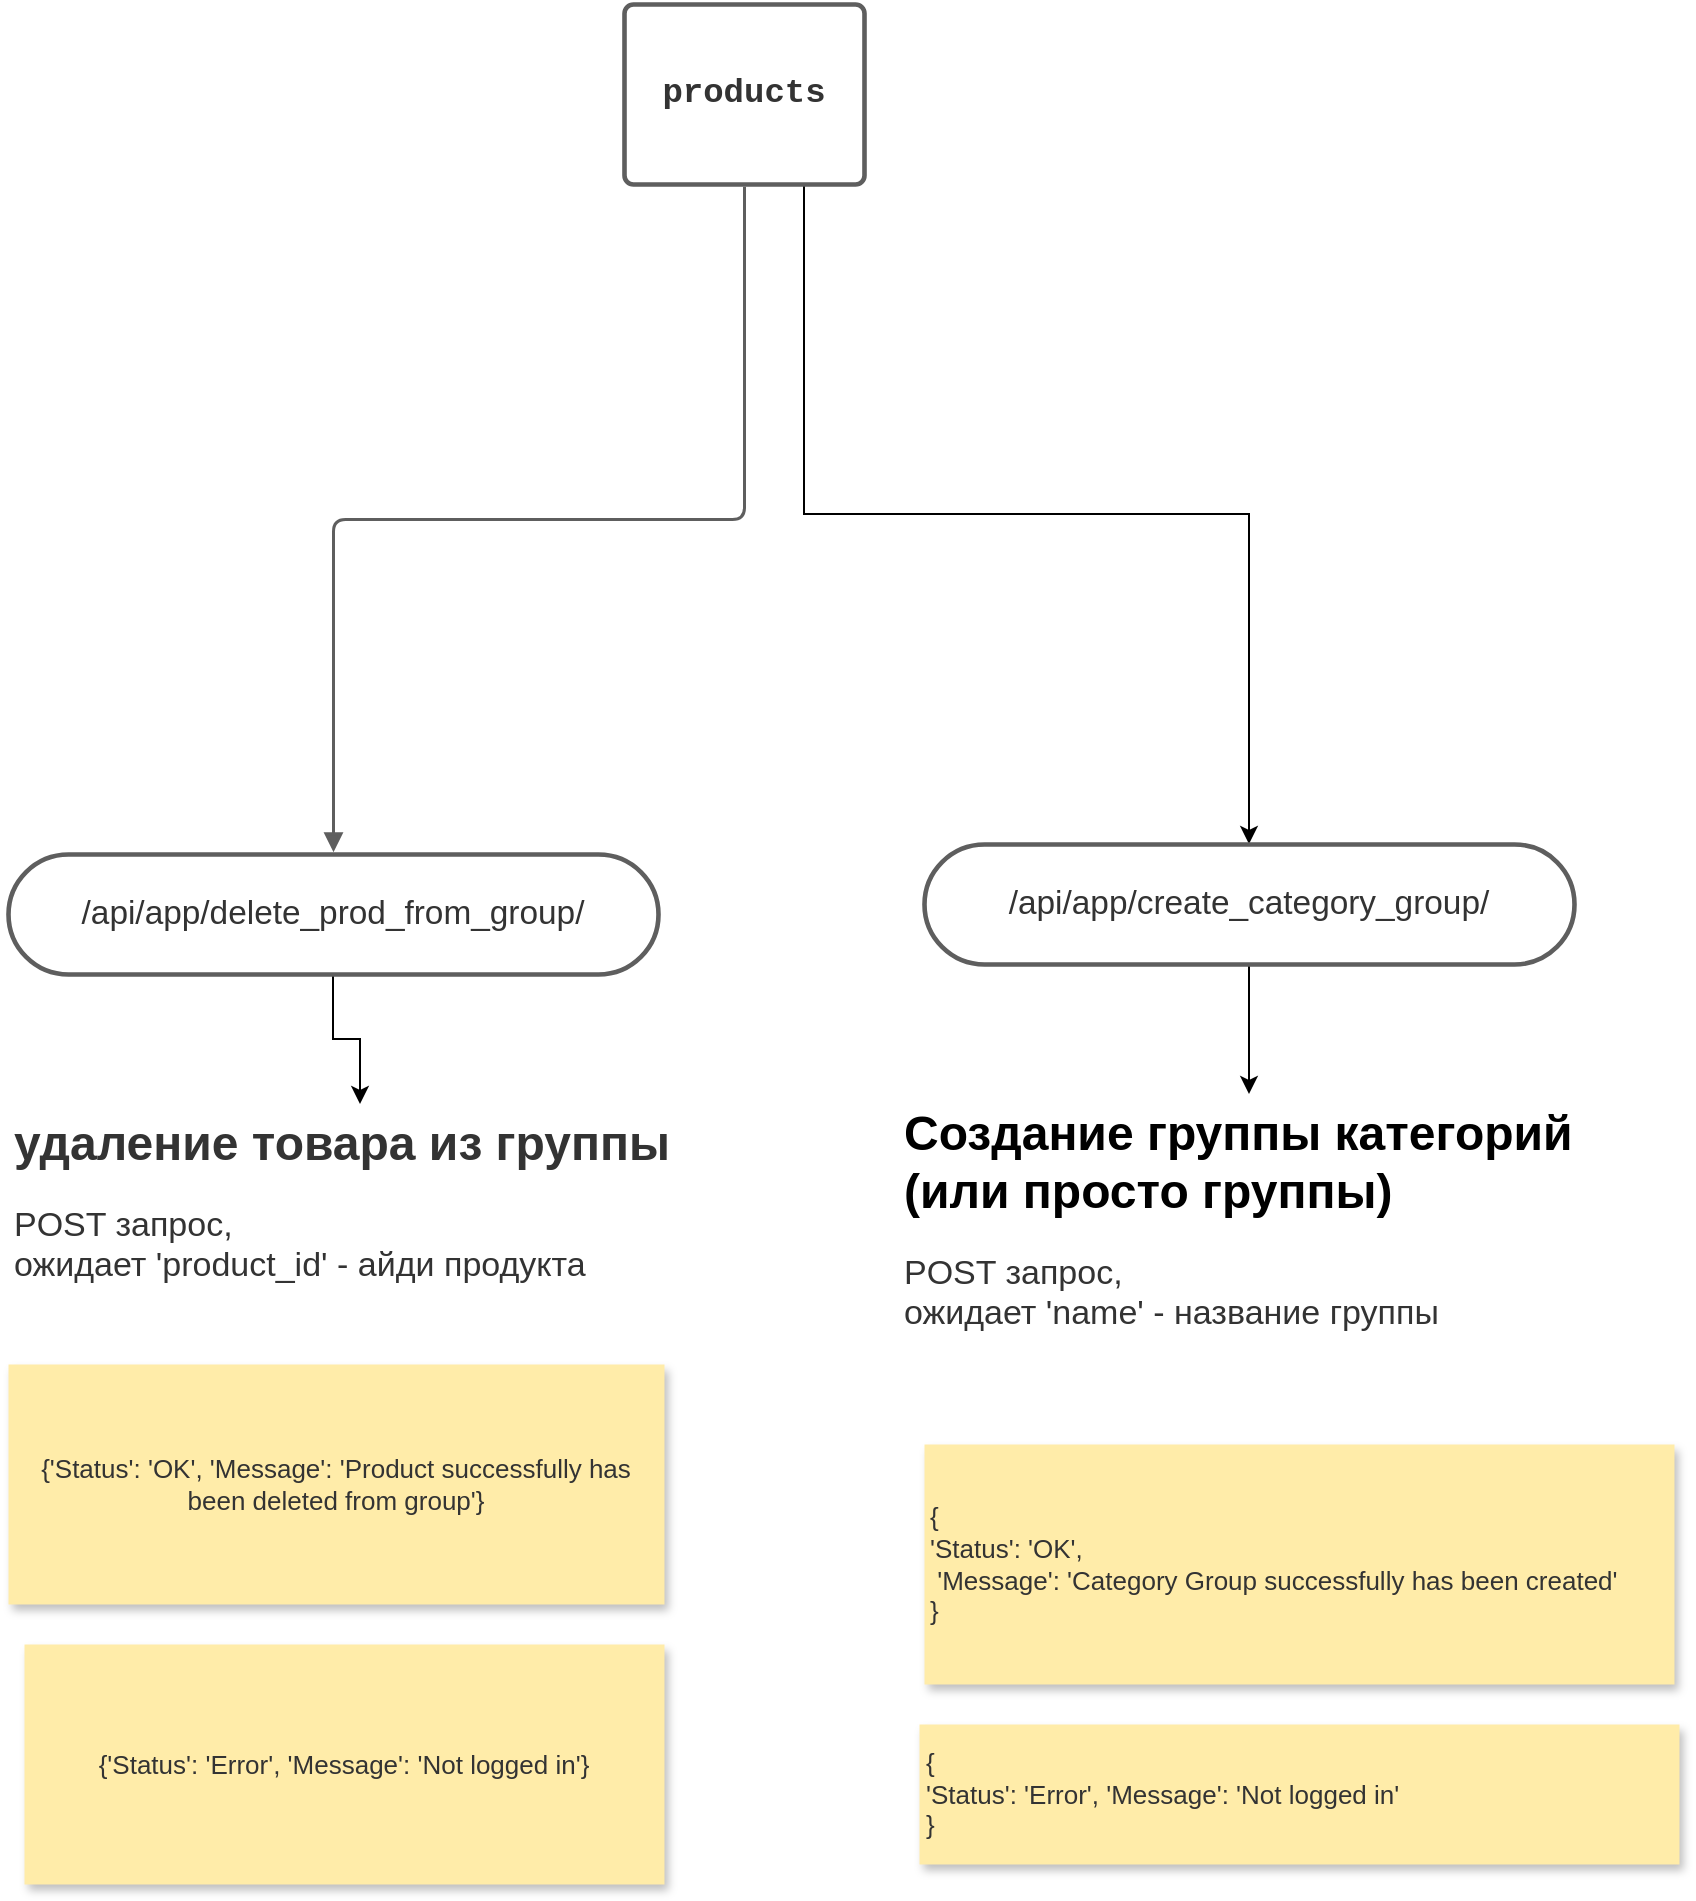 <mxfile version="15.5.1" type="github">
  <diagram id="C5RBs43oDa-KdzZeNtuy" name="Page-1">
    <mxGraphModel dx="2370" dy="2492" grid="1" gridSize="10" guides="1" tooltips="1" connect="1" arrows="1" fold="1" page="1" pageScale="1" pageWidth="827" pageHeight="1169" math="0" shadow="0">
      <root>
        <mxCell id="WIyWlLk6GJQsqaUBKTNV-0" />
        <mxCell id="WIyWlLk6GJQsqaUBKTNV-1" parent="WIyWlLk6GJQsqaUBKTNV-0" />
        <mxCell id="fCl1h1IX-KnyHzvw6Qa8-23" style="edgeStyle=orthogonalEdgeStyle;rounded=0;orthogonalLoop=1;jettySize=auto;html=1;exitX=0.75;exitY=1;exitDx=0;exitDy=0;fontSize=24;" edge="1" parent="WIyWlLk6GJQsqaUBKTNV-1" source="fCl1h1IX-KnyHzvw6Qa8-0" target="fCl1h1IX-KnyHzvw6Qa8-13">
          <mxGeometry relative="1" as="geometry" />
        </mxCell>
        <UserObject label="products" lucidchartObjectId="d0ThvlTQT.xf" id="fCl1h1IX-KnyHzvw6Qa8-0">
          <mxCell style="html=1;overflow=block;blockSpacing=1;whiteSpace=wrap;;whiteSpace=wrap;fontSize=17;fontFamily=Liberation Mono;fontColor=#333333;fontStyle=1;spacing=9;strokeColor=#5e5e5e;strokeOpacity=100;rounded=1;absoluteArcSize=1;arcSize=9;strokeWidth=2.3;" vertex="1" parent="WIyWlLk6GJQsqaUBKTNV-1">
            <mxGeometry x="330" y="-1130" width="120" height="90" as="geometry" />
          </mxCell>
        </UserObject>
        <mxCell id="fCl1h1IX-KnyHzvw6Qa8-26" style="edgeStyle=orthogonalEdgeStyle;rounded=0;orthogonalLoop=1;jettySize=auto;html=1;exitX=0.5;exitY=1;exitDx=0;exitDy=0;fontSize=24;" edge="1" parent="WIyWlLk6GJQsqaUBKTNV-1" source="fCl1h1IX-KnyHzvw6Qa8-1" target="fCl1h1IX-KnyHzvw6Qa8-20">
          <mxGeometry relative="1" as="geometry" />
        </mxCell>
        <UserObject label="/api/app/delete_prod_from_group/" lucidchartObjectId="k1ThpZDKHD~1" id="fCl1h1IX-KnyHzvw6Qa8-1">
          <mxCell style="html=1;overflow=block;blockSpacing=1;whiteSpace=wrap;rounded=1;arcSize=50;whiteSpace=wrap;fontSize=16.7;fontColor=#333333;spacing=3.8;strokeColor=#5e5e5e;strokeOpacity=100;strokeWidth=2.3;" vertex="1" parent="WIyWlLk6GJQsqaUBKTNV-1">
            <mxGeometry x="22" y="-705" width="325" height="60" as="geometry" />
          </mxCell>
        </UserObject>
        <UserObject label="" lucidchartObjectId="K1ThdN~bNKdz" id="fCl1h1IX-KnyHzvw6Qa8-3">
          <mxCell style="html=1;jettySize=18;whiteSpace=wrap;fontSize=13;strokeColor=#5E5E5E;strokeWidth=1.5;rounded=1;arcSize=12;edgeStyle=orthogonalEdgeStyle;startArrow=none;;endArrow=block;endFill=1;;exitX=0.5;exitY=1.013;exitPerimeter=0;entryX=0.5;entryY=-0.019;entryPerimeter=0;" edge="1" parent="WIyWlLk6GJQsqaUBKTNV-1" source="fCl1h1IX-KnyHzvw6Qa8-0" target="fCl1h1IX-KnyHzvw6Qa8-1">
            <mxGeometry width="100" height="100" relative="1" as="geometry">
              <Array as="points" />
            </mxGeometry>
          </mxCell>
        </UserObject>
        <UserObject label="{&#39;Status&#39;: &#39;OK&#39;, &#39;Message&#39;: &#39;Product successfully has been deleted from group&#39;}" lucidchartObjectId="52ThJg98ZM.b" id="fCl1h1IX-KnyHzvw6Qa8-8">
          <mxCell style="html=1;overflow=block;blockSpacing=1;whiteSpace=wrap;shadow=1;whiteSpace=wrap;fontSize=13;fontColor=#333333;spacing=3.8;strokeColor=none;fillColor=#FFECA9;strokeWidth=0;" vertex="1" parent="WIyWlLk6GJQsqaUBKTNV-1">
            <mxGeometry x="22" y="-450" width="328" height="120" as="geometry" />
          </mxCell>
        </UserObject>
        <UserObject label="{&#39;Status&#39;: &#39;Error&#39;, &#39;Message&#39;: &#39;Not logged in&#39;}" lucidchartObjectId="22ThiJKDrjVu" id="fCl1h1IX-KnyHzvw6Qa8-9">
          <mxCell style="html=1;overflow=block;blockSpacing=1;whiteSpace=wrap;shadow=1;whiteSpace=wrap;fontSize=13;fontColor=#333333;spacing=3.8;strokeColor=none;fillColor=#FFECA9;strokeWidth=0;" vertex="1" parent="WIyWlLk6GJQsqaUBKTNV-1">
            <mxGeometry x="30" y="-310" width="320" height="120" as="geometry" />
          </mxCell>
        </UserObject>
        <UserObject label="" lucidchartObjectId="u5ThopFs4aIM" id="fCl1h1IX-KnyHzvw6Qa8-12">
          <mxCell style="html=1;overflow=block;blockSpacing=1;whiteSpace=wrap;;whiteSpace=wrap;fontSize=13;spacing=3.8;strokeColor=none;fillOpacity=0;fillColor=#ffffff;strokeWidth=0;" vertex="1" parent="WIyWlLk6GJQsqaUBKTNV-1">
            <mxGeometry x="618" y="-508" width="247" height="28" as="geometry" />
          </mxCell>
        </UserObject>
        <mxCell id="fCl1h1IX-KnyHzvw6Qa8-24" style="edgeStyle=orthogonalEdgeStyle;rounded=0;orthogonalLoop=1;jettySize=auto;html=1;exitX=0.5;exitY=1;exitDx=0;exitDy=0;fontSize=24;" edge="1" parent="WIyWlLk6GJQsqaUBKTNV-1" source="fCl1h1IX-KnyHzvw6Qa8-13" target="fCl1h1IX-KnyHzvw6Qa8-21">
          <mxGeometry relative="1" as="geometry" />
        </mxCell>
        <UserObject label="/api/app/create_category_group/ " lucidchartObjectId="S5Thh1K2M_9C" id="fCl1h1IX-KnyHzvw6Qa8-13">
          <mxCell style="html=1;overflow=block;blockSpacing=1;whiteSpace=wrap;rounded=1;arcSize=50;whiteSpace=wrap;fontSize=16.7;fontColor=#333333;spacing=3.8;strokeColor=#5e5e5e;strokeOpacity=100;strokeWidth=2.3;" vertex="1" parent="WIyWlLk6GJQsqaUBKTNV-1">
            <mxGeometry x="480" y="-710" width="325" height="60" as="geometry" />
          </mxCell>
        </UserObject>
        <UserObject label="{&lt;br&gt;&#39;Status&#39;: &#39;OK&#39;,&lt;br&gt;&amp;nbsp;&#39;Message&#39;: &#39;Category Group successfully has been created&#39;&lt;br&gt;}" lucidchartObjectId="S5ThOBOQB7-y" id="fCl1h1IX-KnyHzvw6Qa8-18">
          <mxCell style="html=1;overflow=block;blockSpacing=1;whiteSpace=wrap;shadow=1;whiteSpace=wrap;fontSize=13;fontColor=#333333;spacing=3.8;strokeColor=none;fillColor=#FFECA9;strokeWidth=0;align=left;" vertex="1" parent="WIyWlLk6GJQsqaUBKTNV-1">
            <mxGeometry x="480" y="-410" width="375" height="120" as="geometry" />
          </mxCell>
        </UserObject>
        <UserObject label="{&lt;br&gt;&#39;Status&#39;: &#39;Error&#39;, &#39;Message&#39;: &#39;Not logged in&#39;&lt;br&gt;}" lucidchartObjectId="S5ThA1d1zOJF" id="fCl1h1IX-KnyHzvw6Qa8-19">
          <mxCell style="html=1;overflow=block;blockSpacing=1;whiteSpace=wrap;shadow=1;whiteSpace=wrap;fontSize=13;fontColor=#333333;spacing=3.8;strokeColor=none;fillColor=#FFECA9;strokeWidth=0;align=left;" vertex="1" parent="WIyWlLk6GJQsqaUBKTNV-1">
            <mxGeometry x="477.5" y="-270" width="380" height="70" as="geometry" />
          </mxCell>
        </UserObject>
        <mxCell id="fCl1h1IX-KnyHzvw6Qa8-20" value="&lt;h1&gt;&lt;font style=&quot;font-size: 24px&quot;&gt;&lt;span style=&quot;color: rgb(51 , 51 , 51) ; text-align: center&quot;&gt;удаление товара из группы&lt;/span&gt;&lt;br&gt;&lt;/font&gt;&lt;/h1&gt;&lt;p&gt;&lt;span style=&quot;color: rgb(51 , 51 , 51) ; font-size: 17px ; text-align: center&quot;&gt;POST запрос,&lt;/span&gt;&lt;br style=&quot;color: rgb(51 , 51 , 51) ; font-size: 17px ; text-align: center&quot;&gt;&lt;span style=&quot;color: rgb(51 , 51 , 51) ; font-size: 17px ; text-align: center&quot;&gt;ожидает &#39;product_id&#39; - айди продукта&lt;/span&gt;&lt;br&gt;&lt;/p&gt;" style="text;html=1;strokeColor=none;fillColor=none;spacing=5;spacingTop=-20;whiteSpace=wrap;overflow=hidden;rounded=0;" vertex="1" parent="WIyWlLk6GJQsqaUBKTNV-1">
          <mxGeometry x="20" y="-580" width="356" height="120" as="geometry" />
        </mxCell>
        <mxCell id="fCl1h1IX-KnyHzvw6Qa8-21" value="&lt;h1&gt;&lt;font style=&quot;font-size: 24px&quot;&gt;Создание группы категорий (или просто группы)&lt;br&gt;&lt;/font&gt;&lt;/h1&gt;&lt;p&gt;&lt;span style=&quot;color: rgb(51 , 51 , 51) ; font-size: 17px ; text-align: center&quot;&gt;POST запрос,&lt;/span&gt;&lt;br style=&quot;color: rgb(51 , 51 , 51) ; font-size: 17px ; text-align: center&quot;&gt;&lt;span style=&quot;color: rgb(51 , 51 , 51) ; font-size: 17px ; text-align: center&quot;&gt;ожидает &#39;name&#39; - название группы&lt;/span&gt;&lt;br&gt;&lt;/p&gt;" style="text;html=1;strokeColor=none;fillColor=none;spacing=5;spacingTop=-20;whiteSpace=wrap;overflow=hidden;rounded=0;" vertex="1" parent="WIyWlLk6GJQsqaUBKTNV-1">
          <mxGeometry x="464.5" y="-585" width="356" height="120" as="geometry" />
        </mxCell>
      </root>
    </mxGraphModel>
  </diagram>
</mxfile>

